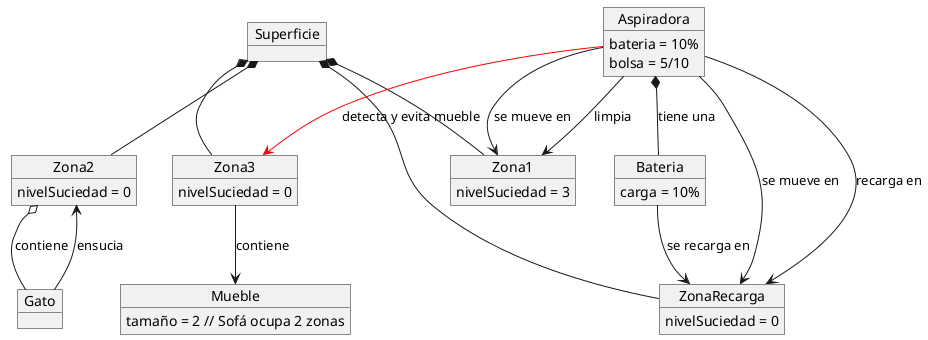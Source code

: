 @startuml
object Superficie

object Zona1 {
  nivelSuciedad = 3
}

object Zona2 {
  nivelSuciedad = 0
}

object Zona3 {
  nivelSuciedad = 0
}

object ZonaRecarga {
  nivelSuciedad = 0
}

object Aspiradora {
  bateria = 10%
  bolsa = 5/10
}

object Bateria {
  carga = 10%
}

object Mueble {
  tamaño = 2 // Sofá ocupa 2 zonas
}

object Gato

Superficie *-- Zona1
Superficie *-- Zona2
Superficie *-- Zona3
Superficie *-- ZonaRecarga

Zona3 --> Mueble : "contiene"

Aspiradora --> Zona1 : "se mueve en"
Aspiradora --> Zona1 : "limpia"
Aspiradora --> ZonaRecarga : "se mueve en"
Aspiradora --> ZonaRecarga : "recarga en"
Aspiradora -[#red]-> Zona3 : "detecta y evita mueble"

Aspiradora *-- Bateria : "tiene una"
Bateria --> ZonaRecarga : "se recarga en"

Zona2 o-- Gato : "contiene"
Gato --> Zona2 : "ensucia"

@enduml
